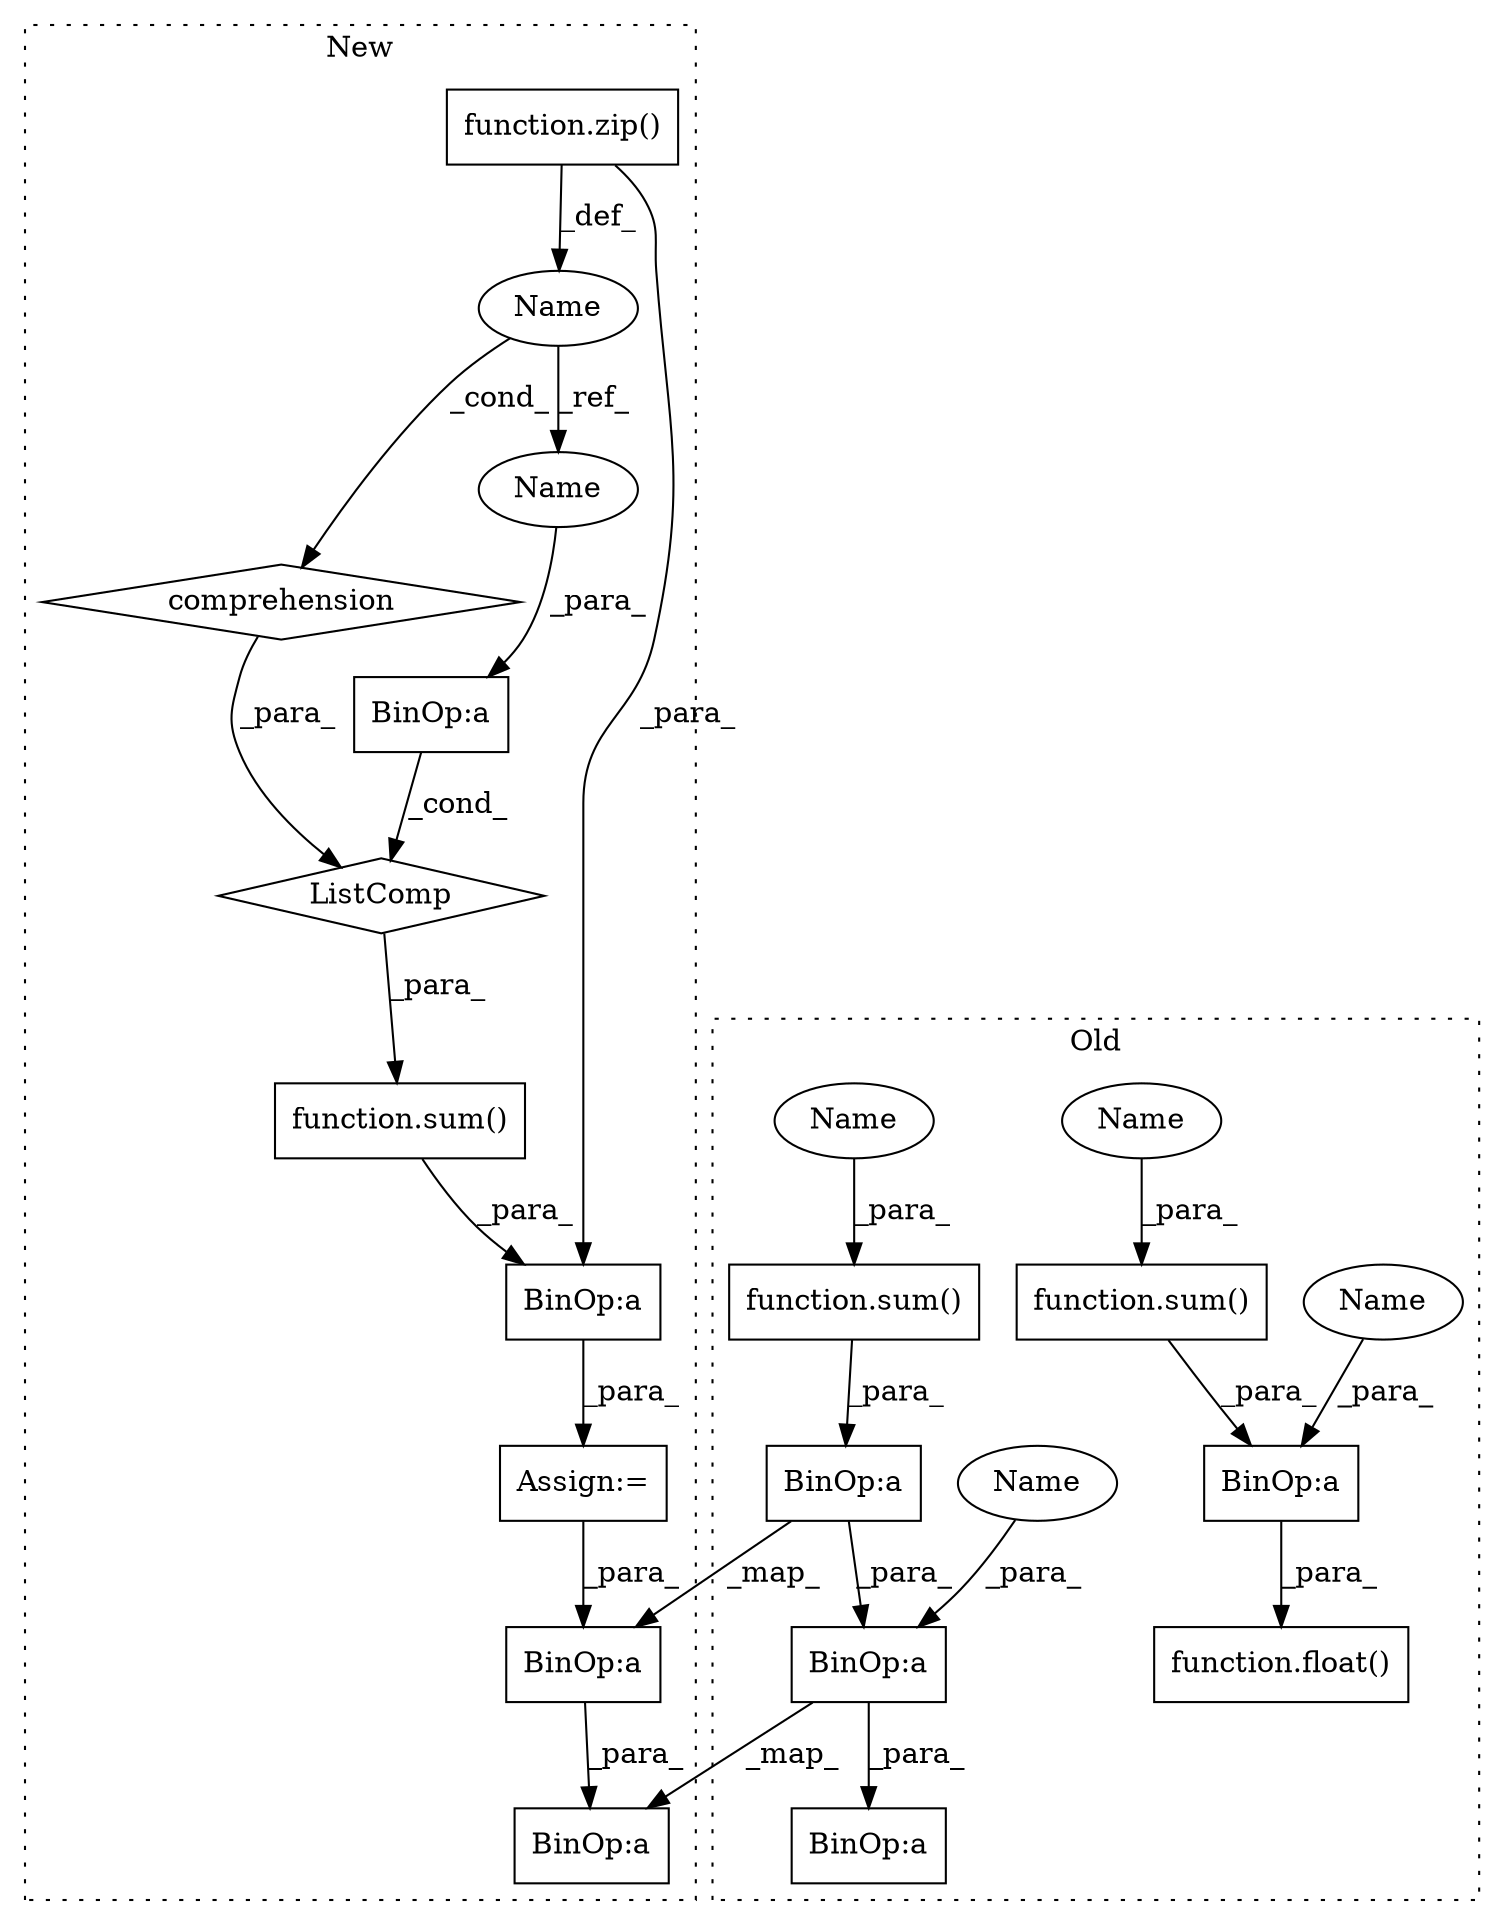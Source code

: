digraph G {
subgraph cluster0 {
1 [label="function.float()" a="75" s="29028,29071" l="6,1" shape="box"];
9 [label="function.sum()" a="75" s="29034,29051" l="4,1" shape="box"];
10 [label="function.sum()" a="75" s="28769,28786" l="4,1" shape="box"];
11 [label="BinOp:a" a="82" s="28801" l="32" shape="box"];
13 [label="BinOp:a" a="82" s="29052" l="3" shape="box"];
15 [label="BinOp:a" a="82" s="28699" l="70" shape="box"];
17 [label="BinOp:a" a="82" s="28768" l="34" shape="box"];
18 [label="Name" a="87" s="28773" l="13" shape="ellipse"];
19 [label="Name" a="87" s="29038" l="13" shape="ellipse"];
20 [label="Name" a="87" s="29055" l="16" shape="ellipse"];
21 [label="Name" a="87" s="28802" l="16" shape="ellipse"];
label = "Old";
style="dotted";
}
subgraph cluster1 {
2 [label="ListComp" a="106" s="30728" l="51" shape="diamond"];
3 [label="Assign:=" a="68" s="30711" l="3" shape="box"];
4 [label="function.sum()" a="75" s="30724,30779" l="4,1" shape="box"];
5 [label="comprehension" a="45" s="30735" l="3" shape="diamond"];
6 [label="BinOp:a" a="82" s="30730" l="3" shape="box"];
7 [label="Name" a="87" s="30742" l="1" shape="ellipse"];
8 [label="function.zip()" a="75" s="30747,30777" l="4,1" shape="box"];
12 [label="BinOp:a" a="82" s="30780" l="3" shape="box"];
14 [label="BinOp:a" a="82" s="30930" l="16" shape="box"];
16 [label="BinOp:a" a="82" s="30945" l="14" shape="box"];
22 [label="Name" a="87" s="30733" l="1" shape="ellipse"];
label = "New";
style="dotted";
}
2 -> 4 [label="_para_"];
3 -> 14 [label="_para_"];
4 -> 12 [label="_para_"];
5 -> 2 [label="_para_"];
6 -> 2 [label="_cond_"];
7 -> 22 [label="_ref_"];
7 -> 5 [label="_cond_"];
8 -> 7 [label="_def_"];
8 -> 12 [label="_para_"];
9 -> 13 [label="_para_"];
10 -> 15 [label="_para_"];
12 -> 3 [label="_para_"];
13 -> 1 [label="_para_"];
14 -> 16 [label="_para_"];
15 -> 17 [label="_para_"];
15 -> 14 [label="_map_"];
17 -> 11 [label="_para_"];
17 -> 16 [label="_map_"];
18 -> 10 [label="_para_"];
19 -> 9 [label="_para_"];
20 -> 13 [label="_para_"];
21 -> 17 [label="_para_"];
22 -> 6 [label="_para_"];
}